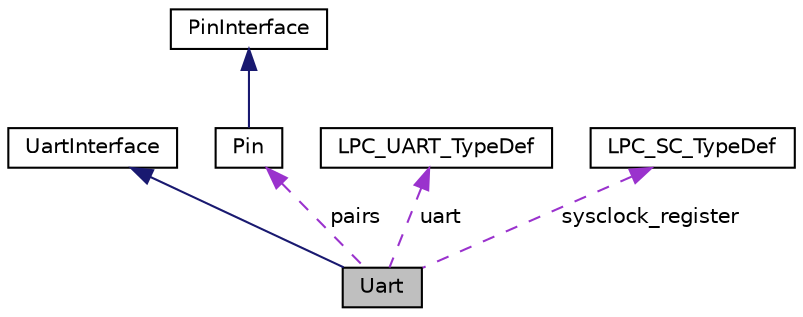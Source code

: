 digraph "Uart"
{
  edge [fontname="Helvetica",fontsize="10",labelfontname="Helvetica",labelfontsize="10"];
  node [fontname="Helvetica",fontsize="10",shape=record];
  Node1 [label="Uart",height=0.2,width=0.4,color="black", fillcolor="grey75", style="filled" fontcolor="black"];
  Node2 -> Node1 [dir="back",color="midnightblue",fontsize="10",style="solid",fontname="Helvetica"];
  Node2 [label="UartInterface",height=0.2,width=0.4,color="black", fillcolor="white", style="filled",URL="$d1/d3c/classUartInterface.html"];
  Node3 -> Node1 [dir="back",color="darkorchid3",fontsize="10",style="dashed",label=" pairs" ,fontname="Helvetica"];
  Node3 [label="Pin",height=0.2,width=0.4,color="black", fillcolor="white", style="filled",URL="$da/da0/classPin.html"];
  Node4 -> Node3 [dir="back",color="midnightblue",fontsize="10",style="solid",fontname="Helvetica"];
  Node4 [label="PinInterface",height=0.2,width=0.4,color="black", fillcolor="white", style="filled",URL="$d5/d71/classPinInterface.html"];
  Node5 -> Node1 [dir="back",color="darkorchid3",fontsize="10",style="dashed",label=" uart" ,fontname="Helvetica"];
  Node5 [label="LPC_UART_TypeDef",height=0.2,width=0.4,color="black", fillcolor="white", style="filled",URL="$db/d14/structLPC__UART__TypeDef.html"];
  Node6 -> Node1 [dir="back",color="darkorchid3",fontsize="10",style="dashed",label=" sysclock_register" ,fontname="Helvetica"];
  Node6 [label="LPC_SC_TypeDef",height=0.2,width=0.4,color="black", fillcolor="white", style="filled",URL="$df/d8b/structLPC__SC__TypeDef.html"];
}
